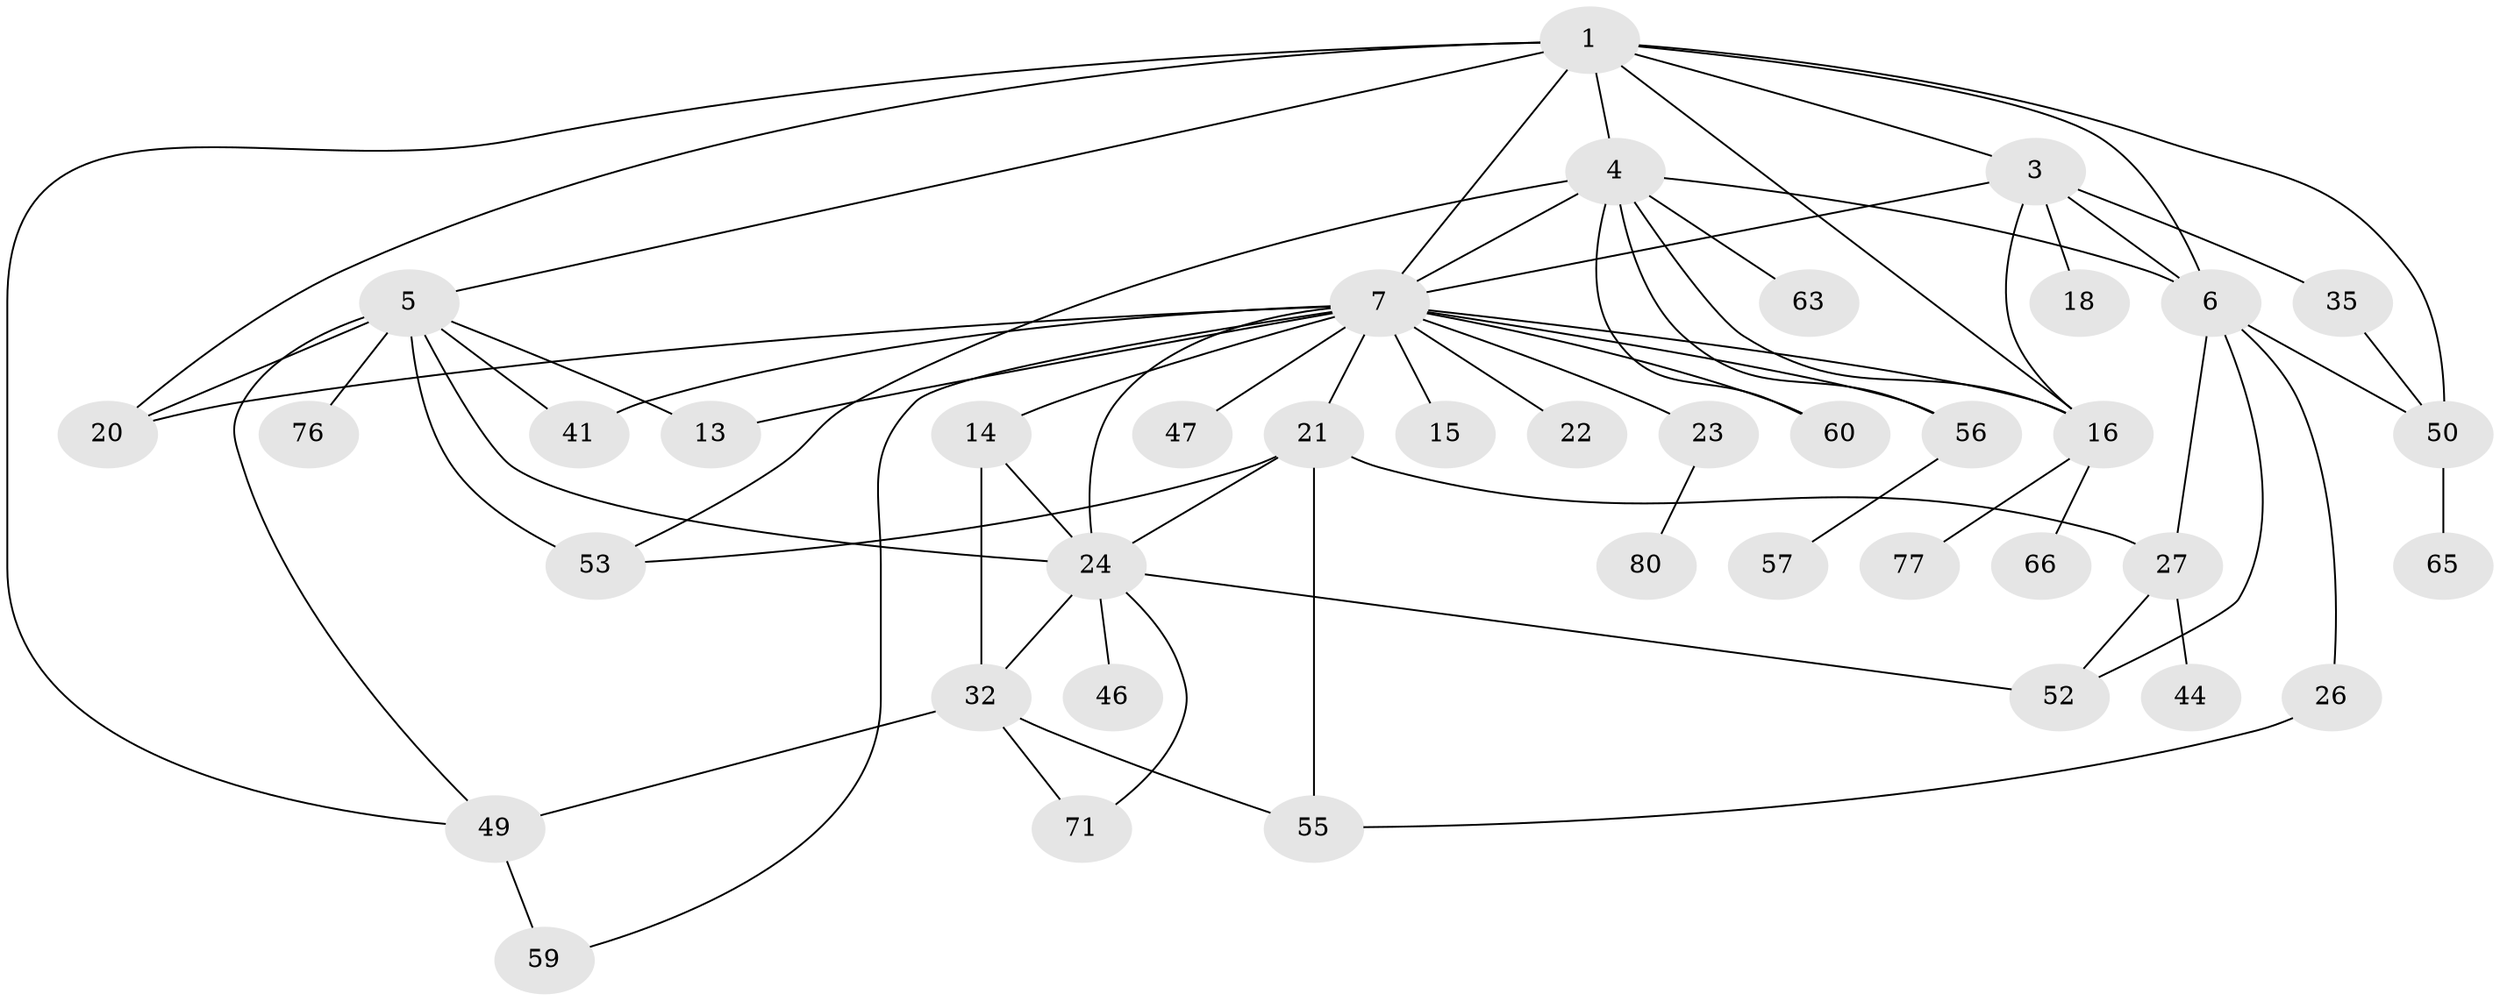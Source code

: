 // original degree distribution, {4: 0.16049382716049382, 8: 0.024691358024691357, 6: 0.024691358024691357, 5: 0.04938271604938271, 1: 0.24691358024691357, 2: 0.2345679012345679, 10: 0.012345679012345678, 3: 0.24691358024691357}
// Generated by graph-tools (version 1.1) at 2025/16/03/04/25 18:16:51]
// undirected, 40 vertices, 69 edges
graph export_dot {
graph [start="1"]
  node [color=gray90,style=filled];
  1 [super="+2"];
  3 [super="+10"];
  4 [super="+33+78"];
  5 [super="+28+8+17+11"];
  6 [super="+51+36+25"];
  7 [super="+19+9+58+12"];
  13;
  14;
  15;
  16 [super="+39+62"];
  18;
  20 [super="+74"];
  21 [super="+64+79+29+38"];
  22;
  23;
  24 [super="+45"];
  26 [super="+68"];
  27 [super="+31"];
  32 [super="+67"];
  35;
  41;
  44;
  46;
  47;
  49 [super="+69"];
  50 [super="+61+72"];
  52;
  53 [super="+81"];
  55;
  56;
  57;
  59;
  60;
  63;
  65;
  66;
  71;
  76;
  77;
  80;
  1 -- 3;
  1 -- 5;
  1 -- 20 [weight=2];
  1 -- 4;
  1 -- 6;
  1 -- 7;
  1 -- 16;
  1 -- 49;
  1 -- 50;
  3 -- 18;
  3 -- 6;
  3 -- 16;
  3 -- 35;
  3 -- 7;
  4 -- 53;
  4 -- 63;
  4 -- 7;
  4 -- 16;
  4 -- 56;
  4 -- 60;
  4 -- 6;
  5 -- 13;
  5 -- 24;
  5 -- 20;
  5 -- 76;
  5 -- 41;
  5 -- 53 [weight=2];
  5 -- 49;
  6 -- 26;
  6 -- 50;
  6 -- 27;
  6 -- 52;
  7 -- 22;
  7 -- 20 [weight=2];
  7 -- 16;
  7 -- 23;
  7 -- 59;
  7 -- 41;
  7 -- 13;
  7 -- 14;
  7 -- 15;
  7 -- 47;
  7 -- 21;
  7 -- 56;
  7 -- 24;
  7 -- 60;
  14 -- 32;
  14 -- 24;
  16 -- 77;
  16 -- 66;
  21 -- 55;
  21 -- 27 [weight=2];
  21 -- 24;
  21 -- 53;
  23 -- 80;
  24 -- 52;
  24 -- 71;
  24 -- 46;
  24 -- 32;
  26 -- 55;
  27 -- 44;
  27 -- 52;
  32 -- 71;
  32 -- 49;
  32 -- 55;
  35 -- 50;
  49 -- 59;
  50 -- 65;
  56 -- 57;
}
